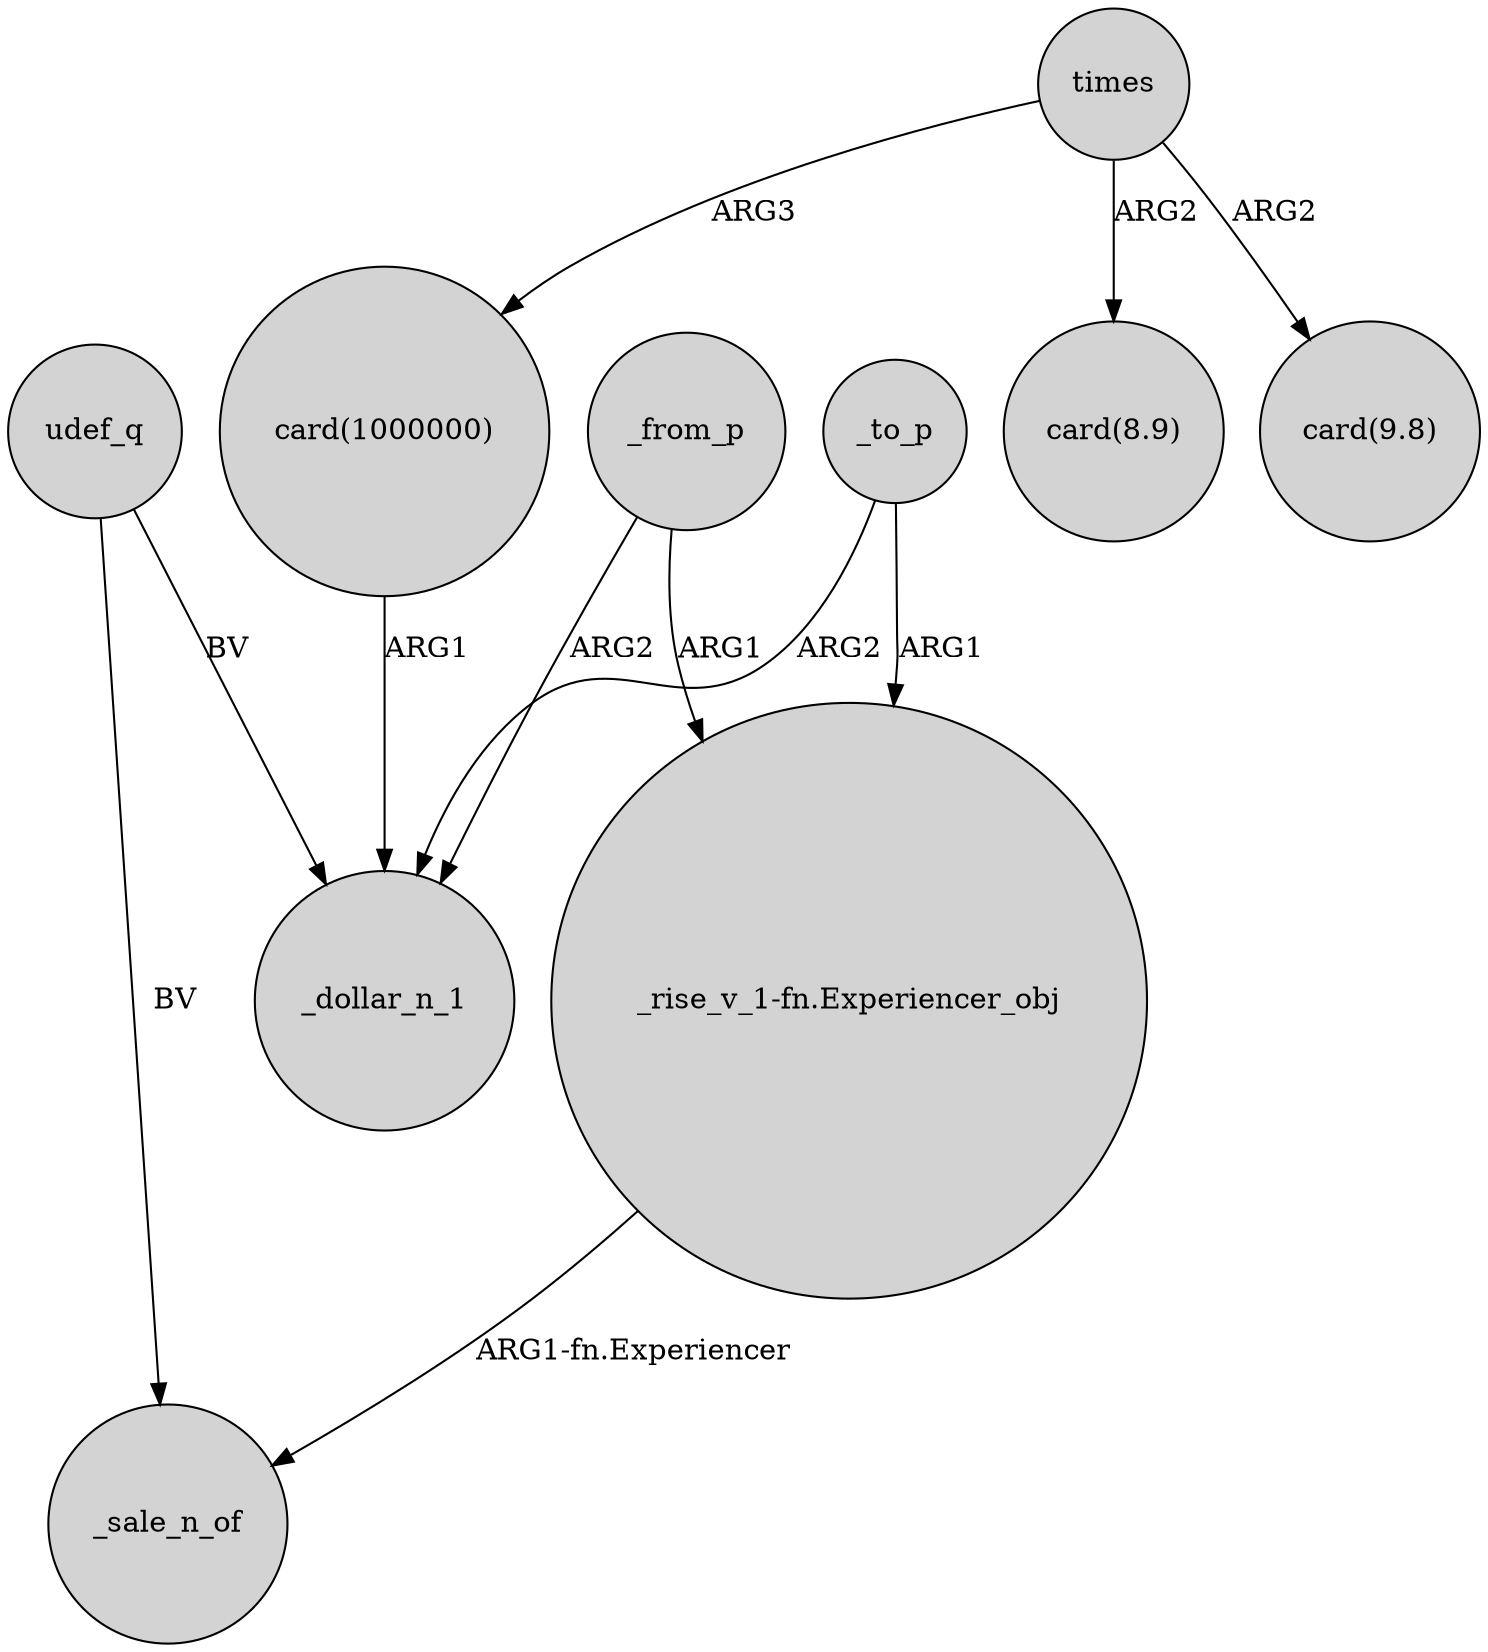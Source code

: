 digraph {
	node [shape=circle style=filled]
	times -> "card(1000000)" [label=ARG3]
	times -> "card(8.9)" [label=ARG2]
	udef_q -> _sale_n_of [label=BV]
	_to_p -> _dollar_n_1 [label=ARG2]
	_to_p -> "_rise_v_1-fn.Experiencer_obj" [label=ARG1]
	udef_q -> _dollar_n_1 [label=BV]
	"card(1000000)" -> _dollar_n_1 [label=ARG1]
	_from_p -> _dollar_n_1 [label=ARG2]
	_from_p -> "_rise_v_1-fn.Experiencer_obj" [label=ARG1]
	times -> "card(9.8)" [label=ARG2]
	"_rise_v_1-fn.Experiencer_obj" -> _sale_n_of [label="ARG1-fn.Experiencer"]
}
